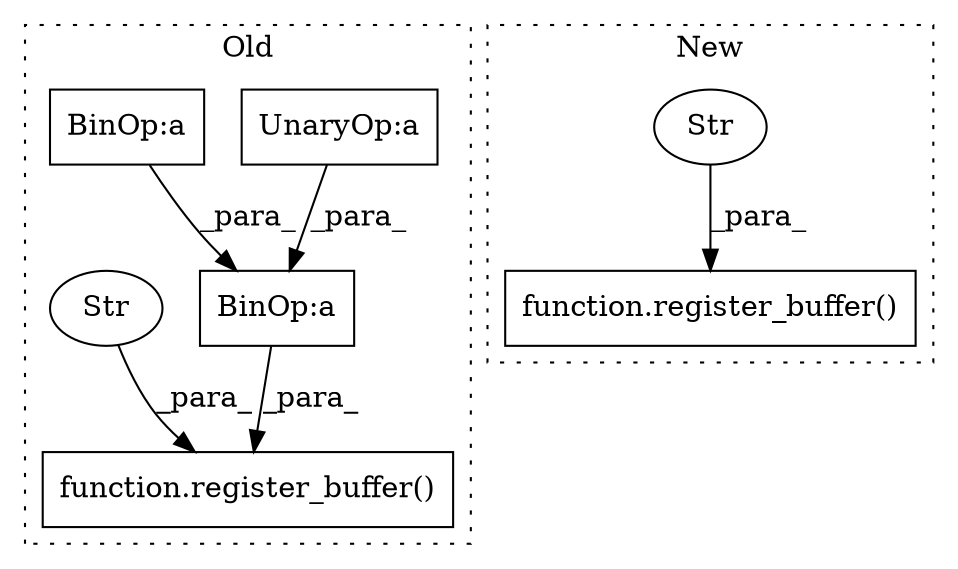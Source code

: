 digraph G {
subgraph cluster0 {
1 [label="function.register_buffer()" a="75" s="15884,16001" l="16,1" shape="box"];
3 [label="BinOp:a" a="82" s="15976" l="4" shape="box"];
4 [label="UnaryOp:a" a="61" s="15980" l="1" shape="box"];
5 [label="BinOp:a" a="82" s="15935" l="3" shape="box"];
6 [label="Str" a="66" s="15900" l="16" shape="ellipse"];
label = "Old";
style="dotted";
}
subgraph cluster1 {
2 [label="function.register_buffer()" a="75" s="16100,16142" l="16,1" shape="box"];
7 [label="Str" a="66" s="16116" l="13" shape="ellipse"];
label = "New";
style="dotted";
}
3 -> 1 [label="_para_"];
4 -> 3 [label="_para_"];
5 -> 3 [label="_para_"];
6 -> 1 [label="_para_"];
7 -> 2 [label="_para_"];
}